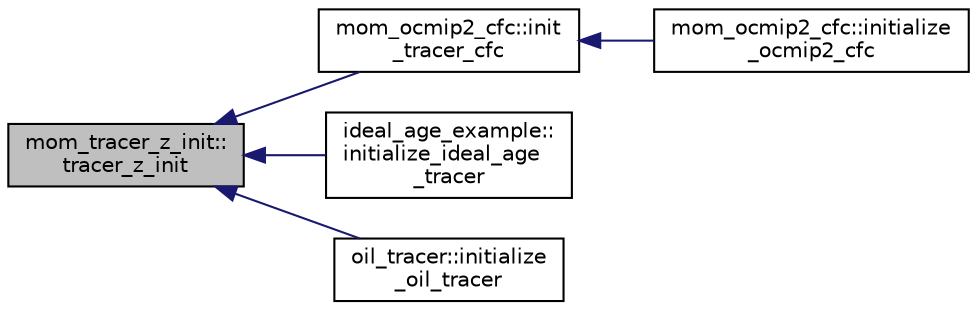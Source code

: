 digraph "mom_tracer_z_init::tracer_z_init"
{
 // INTERACTIVE_SVG=YES
  edge [fontname="Helvetica",fontsize="10",labelfontname="Helvetica",labelfontsize="10"];
  node [fontname="Helvetica",fontsize="10",shape=record];
  rankdir="LR";
  Node17 [label="mom_tracer_z_init::\ltracer_z_init",height=0.2,width=0.4,color="black", fillcolor="grey75", style="filled", fontcolor="black"];
  Node17 -> Node18 [dir="back",color="midnightblue",fontsize="10",style="solid",fontname="Helvetica"];
  Node18 [label="mom_ocmip2_cfc::init\l_tracer_cfc",height=0.2,width=0.4,color="black", fillcolor="white", style="filled",URL="$namespacemom__ocmip2__cfc.html#a403331f12c4b16682f42f284bf57f330",tooltip="This subroutine initializes a tracer array. "];
  Node18 -> Node19 [dir="back",color="midnightblue",fontsize="10",style="solid",fontname="Helvetica"];
  Node19 [label="mom_ocmip2_cfc::initialize\l_ocmip2_cfc",height=0.2,width=0.4,color="black", fillcolor="white", style="filled",URL="$namespacemom__ocmip2__cfc.html#a0c916b2f0835bd79002803f246d2ef49",tooltip="This subroutine initializes the NTR tracer fields in tr(:,:,:,:) and it sets up the tracer output..."];
  Node17 -> Node20 [dir="back",color="midnightblue",fontsize="10",style="solid",fontname="Helvetica"];
  Node20 [label="ideal_age_example::\linitialize_ideal_age\l_tracer",height=0.2,width=0.4,color="black", fillcolor="white", style="filled",URL="$namespaceideal__age__example.html#abec4db7c44f7a6d5c891a6d8a17a99b3"];
  Node17 -> Node21 [dir="back",color="midnightblue",fontsize="10",style="solid",fontname="Helvetica"];
  Node21 [label="oil_tracer::initialize\l_oil_tracer",height=0.2,width=0.4,color="black", fillcolor="white", style="filled",URL="$namespaceoil__tracer.html#a2bb5dd516d506706c1e67e1206e389b5"];
}
